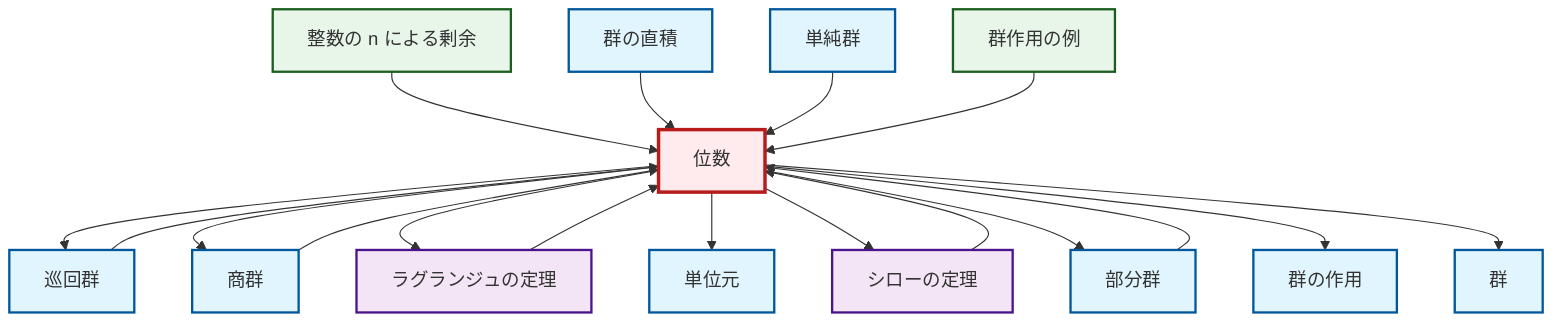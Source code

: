 graph TD
    classDef definition fill:#e1f5fe,stroke:#01579b,stroke-width:2px
    classDef theorem fill:#f3e5f5,stroke:#4a148c,stroke-width:2px
    classDef axiom fill:#fff3e0,stroke:#e65100,stroke-width:2px
    classDef example fill:#e8f5e9,stroke:#1b5e20,stroke-width:2px
    classDef current fill:#ffebee,stroke:#b71c1c,stroke-width:3px
    def-order["位数"]:::definition
    def-identity-element["単位元"]:::definition
    thm-lagrange["ラグランジュの定理"]:::theorem
    ex-group-action-examples["群作用の例"]:::example
    def-group-action["群の作用"]:::definition
    def-subgroup["部分群"]:::definition
    ex-quotient-integers-mod-n["整数の n による剰余"]:::example
    def-cyclic-group["巡回群"]:::definition
    def-direct-product["群の直積"]:::definition
    def-group["群"]:::definition
    thm-sylow["シローの定理"]:::theorem
    def-simple-group["単純群"]:::definition
    def-quotient-group["商群"]:::definition
    def-order --> def-cyclic-group
    def-order --> def-quotient-group
    ex-quotient-integers-mod-n --> def-order
    thm-lagrange --> def-order
    def-subgroup --> def-order
    def-order --> thm-lagrange
    def-order --> def-identity-element
    def-order --> thm-sylow
    def-cyclic-group --> def-order
    def-quotient-group --> def-order
    def-order --> def-subgroup
    thm-sylow --> def-order
    def-direct-product --> def-order
    def-order --> def-group-action
    def-simple-group --> def-order
    def-order --> def-group
    ex-group-action-examples --> def-order
    class def-order current